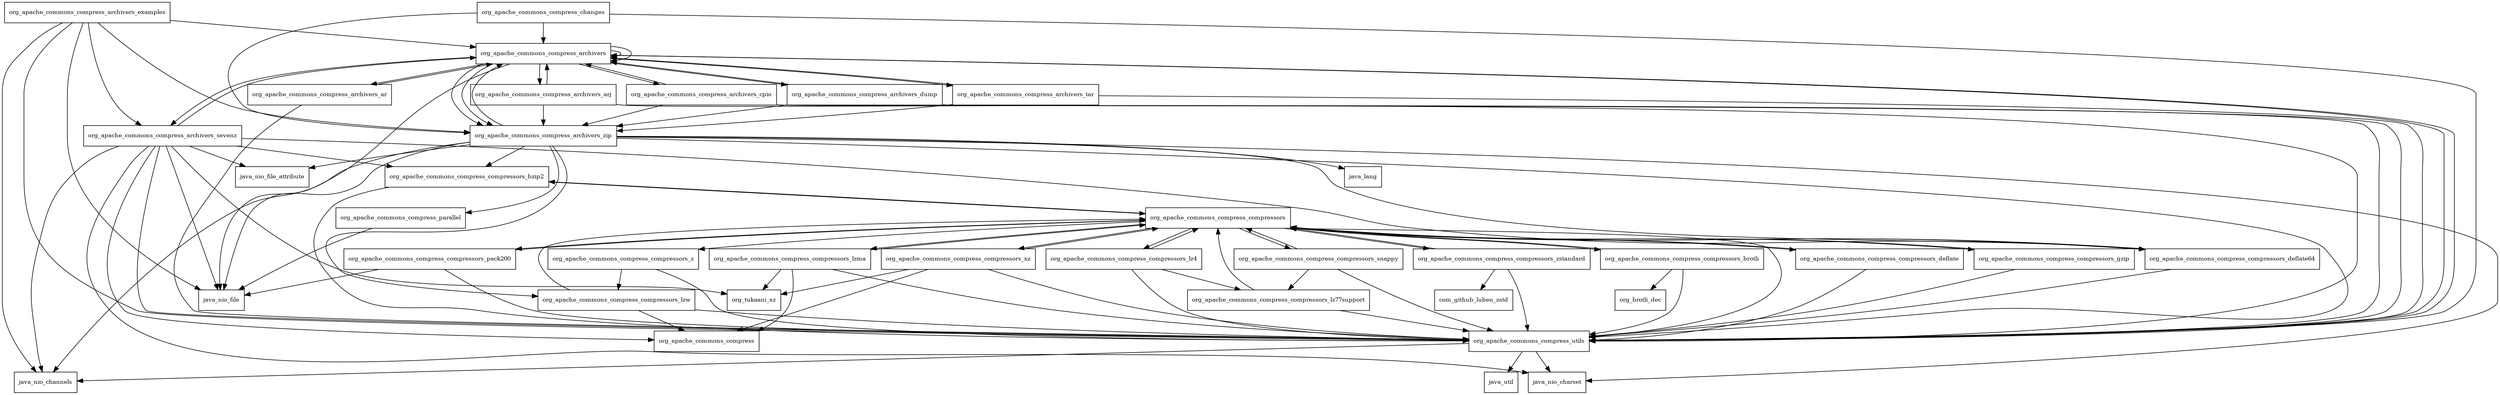 digraph commons_compress_1_18_package_dependencies {
  node [shape = box, fontsize=10.0];
  org_apache_commons_compress_archivers -> java_nio_file;
  org_apache_commons_compress_archivers -> org_apache_commons_compress_archivers_ar;
  org_apache_commons_compress_archivers -> org_apache_commons_compress_archivers_arj;
  org_apache_commons_compress_archivers -> org_apache_commons_compress_archivers_cpio;
  org_apache_commons_compress_archivers -> org_apache_commons_compress_archivers_dump;
  org_apache_commons_compress_archivers -> org_apache_commons_compress_archivers;
  org_apache_commons_compress_archivers -> org_apache_commons_compress_archivers_sevenz;
  org_apache_commons_compress_archivers -> org_apache_commons_compress_archivers_tar;
  org_apache_commons_compress_archivers -> org_apache_commons_compress_archivers_zip;
  org_apache_commons_compress_archivers -> org_apache_commons_compress_utils;
  org_apache_commons_compress_archivers_ar -> org_apache_commons_compress_archivers;
  org_apache_commons_compress_archivers_ar -> org_apache_commons_compress_utils;
  org_apache_commons_compress_archivers_arj -> org_apache_commons_compress_archivers;
  org_apache_commons_compress_archivers_arj -> org_apache_commons_compress_archivers_zip;
  org_apache_commons_compress_archivers_arj -> org_apache_commons_compress_utils;
  org_apache_commons_compress_archivers_cpio -> org_apache_commons_compress_archivers;
  org_apache_commons_compress_archivers_cpio -> org_apache_commons_compress_archivers_zip;
  org_apache_commons_compress_archivers_cpio -> org_apache_commons_compress_utils;
  org_apache_commons_compress_archivers_dump -> org_apache_commons_compress_archivers;
  org_apache_commons_compress_archivers_dump -> org_apache_commons_compress_archivers_zip;
  org_apache_commons_compress_archivers_dump -> org_apache_commons_compress_utils;
  org_apache_commons_compress_archivers_examples -> java_nio_channels;
  org_apache_commons_compress_archivers_examples -> java_nio_file;
  org_apache_commons_compress_archivers_examples -> org_apache_commons_compress_archivers;
  org_apache_commons_compress_archivers_examples -> org_apache_commons_compress_archivers_sevenz;
  org_apache_commons_compress_archivers_examples -> org_apache_commons_compress_archivers_zip;
  org_apache_commons_compress_archivers_examples -> org_apache_commons_compress_utils;
  org_apache_commons_compress_archivers -> org_apache_commons_compress_archivers;
  org_apache_commons_compress_archivers -> org_apache_commons_compress_archivers_zip;
  org_apache_commons_compress_archivers_sevenz -> java_nio_channels;
  org_apache_commons_compress_archivers_sevenz -> java_nio_charset;
  org_apache_commons_compress_archivers_sevenz -> java_nio_file;
  org_apache_commons_compress_archivers_sevenz -> java_nio_file_attribute;
  org_apache_commons_compress_archivers_sevenz -> org_apache_commons_compress;
  org_apache_commons_compress_archivers_sevenz -> org_apache_commons_compress_archivers;
  org_apache_commons_compress_archivers_sevenz -> org_apache_commons_compress_compressors_bzip2;
  org_apache_commons_compress_archivers_sevenz -> org_apache_commons_compress_compressors_deflate64;
  org_apache_commons_compress_archivers_sevenz -> org_apache_commons_compress_utils;
  org_apache_commons_compress_archivers_sevenz -> org_tukaani_xz;
  org_apache_commons_compress_archivers_tar -> org_apache_commons_compress_archivers;
  org_apache_commons_compress_archivers_tar -> org_apache_commons_compress_archivers_zip;
  org_apache_commons_compress_archivers_tar -> org_apache_commons_compress_utils;
  org_apache_commons_compress_archivers_zip -> java_lang;
  org_apache_commons_compress_archivers_zip -> java_nio_channels;
  org_apache_commons_compress_archivers_zip -> java_nio_charset;
  org_apache_commons_compress_archivers_zip -> java_nio_file;
  org_apache_commons_compress_archivers_zip -> java_nio_file_attribute;
  org_apache_commons_compress_archivers_zip -> org_apache_commons_compress_archivers;
  org_apache_commons_compress_archivers_zip -> org_apache_commons_compress_compressors_bzip2;
  org_apache_commons_compress_archivers_zip -> org_apache_commons_compress_compressors_deflate64;
  org_apache_commons_compress_archivers_zip -> org_apache_commons_compress_compressors_lzw;
  org_apache_commons_compress_archivers_zip -> org_apache_commons_compress_parallel;
  org_apache_commons_compress_archivers_zip -> org_apache_commons_compress_utils;
  org_apache_commons_compress_changes -> org_apache_commons_compress_archivers;
  org_apache_commons_compress_changes -> org_apache_commons_compress_archivers_zip;
  org_apache_commons_compress_changes -> org_apache_commons_compress_utils;
  org_apache_commons_compress_compressors -> org_apache_commons_compress_compressors_brotli;
  org_apache_commons_compress_compressors -> org_apache_commons_compress_compressors_bzip2;
  org_apache_commons_compress_compressors -> org_apache_commons_compress_compressors_deflate;
  org_apache_commons_compress_compressors -> org_apache_commons_compress_compressors_deflate64;
  org_apache_commons_compress_compressors -> org_apache_commons_compress_compressors_gzip;
  org_apache_commons_compress_compressors -> org_apache_commons_compress_compressors_lz4;
  org_apache_commons_compress_compressors -> org_apache_commons_compress_compressors_lzma;
  org_apache_commons_compress_compressors -> org_apache_commons_compress_compressors_pack200;
  org_apache_commons_compress_compressors -> org_apache_commons_compress_compressors_snappy;
  org_apache_commons_compress_compressors -> org_apache_commons_compress_compressors_xz;
  org_apache_commons_compress_compressors -> org_apache_commons_compress_compressors_z;
  org_apache_commons_compress_compressors -> org_apache_commons_compress_compressors_zstandard;
  org_apache_commons_compress_compressors -> org_apache_commons_compress_utils;
  org_apache_commons_compress_compressors_brotli -> org_apache_commons_compress_compressors;
  org_apache_commons_compress_compressors_brotli -> org_apache_commons_compress_utils;
  org_apache_commons_compress_compressors_brotli -> org_brotli_dec;
  org_apache_commons_compress_compressors_bzip2 -> org_apache_commons_compress_compressors;
  org_apache_commons_compress_compressors_bzip2 -> org_apache_commons_compress_utils;
  org_apache_commons_compress_compressors_deflate -> org_apache_commons_compress_compressors;
  org_apache_commons_compress_compressors_deflate -> org_apache_commons_compress_utils;
  org_apache_commons_compress_compressors_deflate64 -> org_apache_commons_compress_compressors;
  org_apache_commons_compress_compressors_deflate64 -> org_apache_commons_compress_utils;
  org_apache_commons_compress_compressors_gzip -> org_apache_commons_compress_compressors;
  org_apache_commons_compress_compressors_gzip -> org_apache_commons_compress_utils;
  org_apache_commons_compress_compressors_lz4 -> org_apache_commons_compress_compressors;
  org_apache_commons_compress_compressors_lz4 -> org_apache_commons_compress_compressors_lz77support;
  org_apache_commons_compress_compressors_lz4 -> org_apache_commons_compress_utils;
  org_apache_commons_compress_compressors_lz77support -> org_apache_commons_compress_compressors;
  org_apache_commons_compress_compressors_lz77support -> org_apache_commons_compress_utils;
  org_apache_commons_compress_compressors_lzma -> org_apache_commons_compress;
  org_apache_commons_compress_compressors_lzma -> org_apache_commons_compress_compressors;
  org_apache_commons_compress_compressors_lzma -> org_apache_commons_compress_utils;
  org_apache_commons_compress_compressors_lzma -> org_tukaani_xz;
  org_apache_commons_compress_compressors_lzw -> org_apache_commons_compress;
  org_apache_commons_compress_compressors_lzw -> org_apache_commons_compress_compressors;
  org_apache_commons_compress_compressors_lzw -> org_apache_commons_compress_utils;
  org_apache_commons_compress_compressors_pack200 -> java_nio_file;
  org_apache_commons_compress_compressors_pack200 -> org_apache_commons_compress_compressors;
  org_apache_commons_compress_compressors_pack200 -> org_apache_commons_compress_utils;
  org_apache_commons_compress_compressors_snappy -> org_apache_commons_compress_compressors;
  org_apache_commons_compress_compressors_snappy -> org_apache_commons_compress_compressors_lz77support;
  org_apache_commons_compress_compressors_snappy -> org_apache_commons_compress_utils;
  org_apache_commons_compress_compressors_xz -> org_apache_commons_compress;
  org_apache_commons_compress_compressors_xz -> org_apache_commons_compress_compressors;
  org_apache_commons_compress_compressors_xz -> org_apache_commons_compress_utils;
  org_apache_commons_compress_compressors_xz -> org_tukaani_xz;
  org_apache_commons_compress_compressors_z -> org_apache_commons_compress_compressors_lzw;
  org_apache_commons_compress_compressors_z -> org_apache_commons_compress_utils;
  org_apache_commons_compress_compressors_zstandard -> com_github_luben_zstd;
  org_apache_commons_compress_compressors_zstandard -> org_apache_commons_compress_compressors;
  org_apache_commons_compress_compressors_zstandard -> org_apache_commons_compress_utils;
  org_apache_commons_compress_parallel -> java_nio_file;
  org_apache_commons_compress_utils -> java_nio_channels;
  org_apache_commons_compress_utils -> java_nio_charset;
  org_apache_commons_compress_utils -> java_util;
  org_apache_commons_compress_utils -> org_apache_commons_compress_archivers;
}
